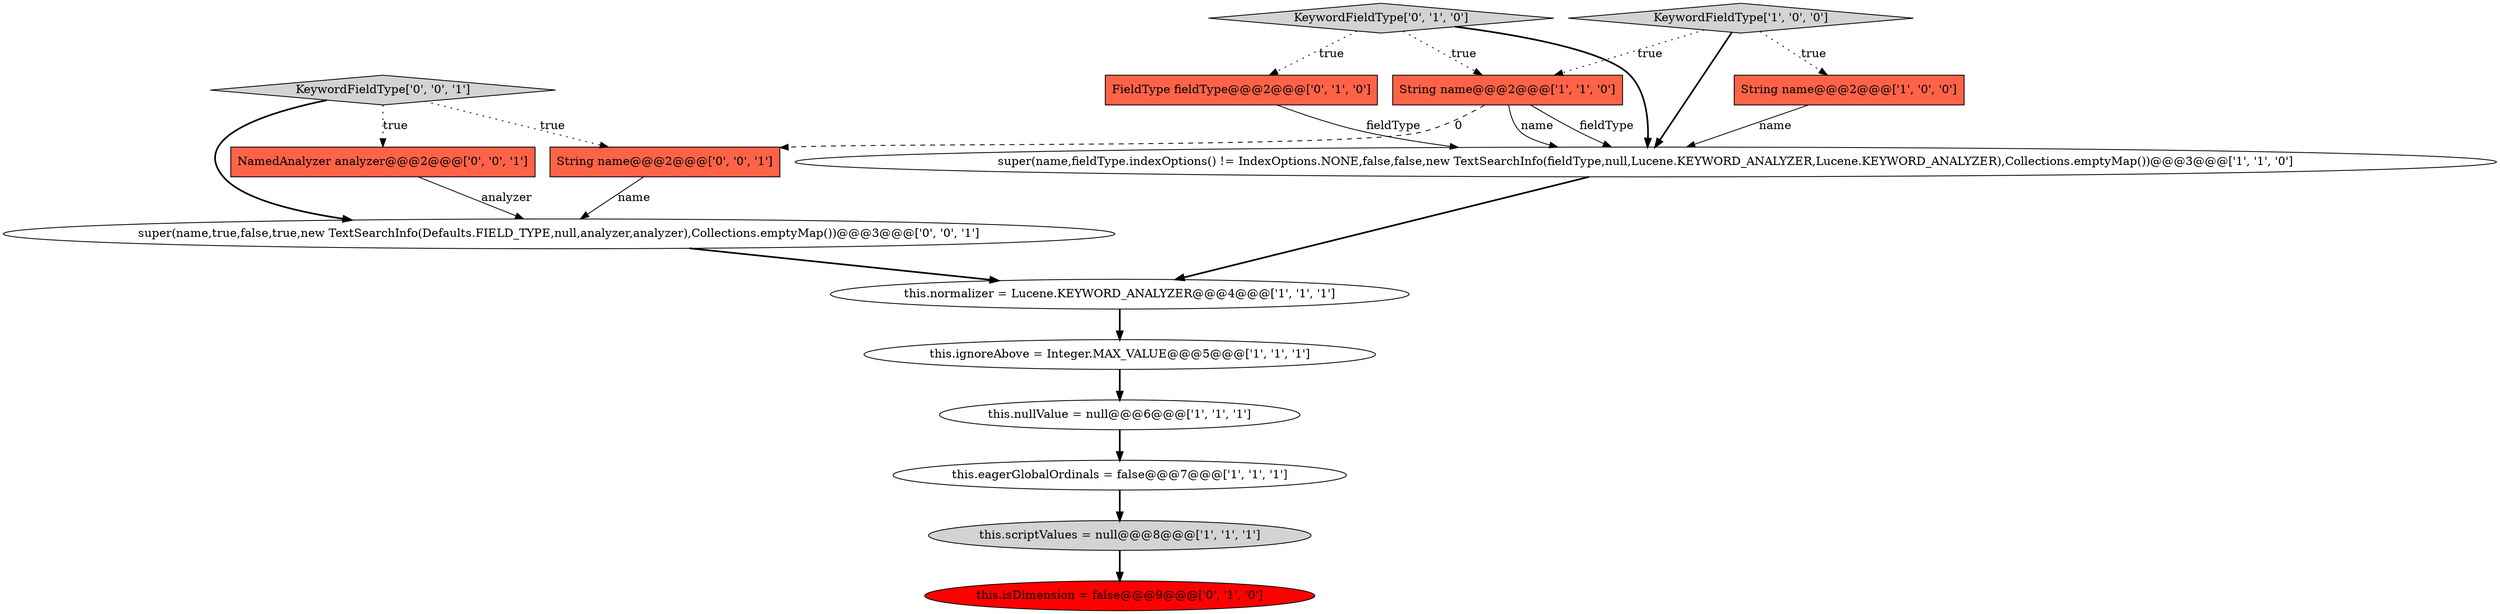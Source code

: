 digraph {
14 [style = filled, label = "String name@@@2@@@['0', '0', '1']", fillcolor = tomato, shape = box image = "AAA0AAABBB3BBB"];
15 [style = filled, label = "super(name,true,false,true,new TextSearchInfo(Defaults.FIELD_TYPE,null,analyzer,analyzer),Collections.emptyMap())@@@3@@@['0', '0', '1']", fillcolor = white, shape = ellipse image = "AAA0AAABBB3BBB"];
9 [style = filled, label = "FieldType fieldType@@@2@@@['0', '1', '0']", fillcolor = tomato, shape = box image = "AAA0AAABBB2BBB"];
13 [style = filled, label = "KeywordFieldType['0', '0', '1']", fillcolor = lightgray, shape = diamond image = "AAA0AAABBB3BBB"];
2 [style = filled, label = "KeywordFieldType['1', '0', '0']", fillcolor = lightgray, shape = diamond image = "AAA0AAABBB1BBB"];
6 [style = filled, label = "this.eagerGlobalOrdinals = false@@@7@@@['1', '1', '1']", fillcolor = white, shape = ellipse image = "AAA0AAABBB1BBB"];
0 [style = filled, label = "this.scriptValues = null@@@8@@@['1', '1', '1']", fillcolor = lightgray, shape = ellipse image = "AAA0AAABBB1BBB"];
10 [style = filled, label = "KeywordFieldType['0', '1', '0']", fillcolor = lightgray, shape = diamond image = "AAA0AAABBB2BBB"];
1 [style = filled, label = "super(name,fieldType.indexOptions() != IndexOptions.NONE,false,false,new TextSearchInfo(fieldType,null,Lucene.KEYWORD_ANALYZER,Lucene.KEYWORD_ANALYZER),Collections.emptyMap())@@@3@@@['1', '1', '0']", fillcolor = white, shape = ellipse image = "AAA0AAABBB1BBB"];
4 [style = filled, label = "String name@@@2@@@['1', '1', '0']", fillcolor = tomato, shape = box image = "AAA0AAABBB1BBB"];
5 [style = filled, label = "this.ignoreAbove = Integer.MAX_VALUE@@@5@@@['1', '1', '1']", fillcolor = white, shape = ellipse image = "AAA0AAABBB1BBB"];
8 [style = filled, label = "this.normalizer = Lucene.KEYWORD_ANALYZER@@@4@@@['1', '1', '1']", fillcolor = white, shape = ellipse image = "AAA0AAABBB1BBB"];
3 [style = filled, label = "String name@@@2@@@['1', '0', '0']", fillcolor = tomato, shape = box image = "AAA0AAABBB1BBB"];
12 [style = filled, label = "NamedAnalyzer analyzer@@@2@@@['0', '0', '1']", fillcolor = tomato, shape = box image = "AAA0AAABBB3BBB"];
11 [style = filled, label = "this.isDimension = false@@@9@@@['0', '1', '0']", fillcolor = red, shape = ellipse image = "AAA1AAABBB2BBB"];
7 [style = filled, label = "this.nullValue = null@@@6@@@['1', '1', '1']", fillcolor = white, shape = ellipse image = "AAA0AAABBB1BBB"];
2->3 [style = dotted, label="true"];
1->8 [style = bold, label=""];
9->1 [style = solid, label="fieldType"];
13->12 [style = dotted, label="true"];
2->1 [style = bold, label=""];
3->1 [style = solid, label="name"];
0->11 [style = bold, label=""];
6->0 [style = bold, label=""];
10->9 [style = dotted, label="true"];
12->15 [style = solid, label="analyzer"];
8->5 [style = bold, label=""];
4->1 [style = solid, label="fieldType"];
7->6 [style = bold, label=""];
2->4 [style = dotted, label="true"];
4->1 [style = solid, label="name"];
5->7 [style = bold, label=""];
4->14 [style = dashed, label="0"];
13->15 [style = bold, label=""];
10->4 [style = dotted, label="true"];
10->1 [style = bold, label=""];
13->14 [style = dotted, label="true"];
15->8 [style = bold, label=""];
14->15 [style = solid, label="name"];
}
